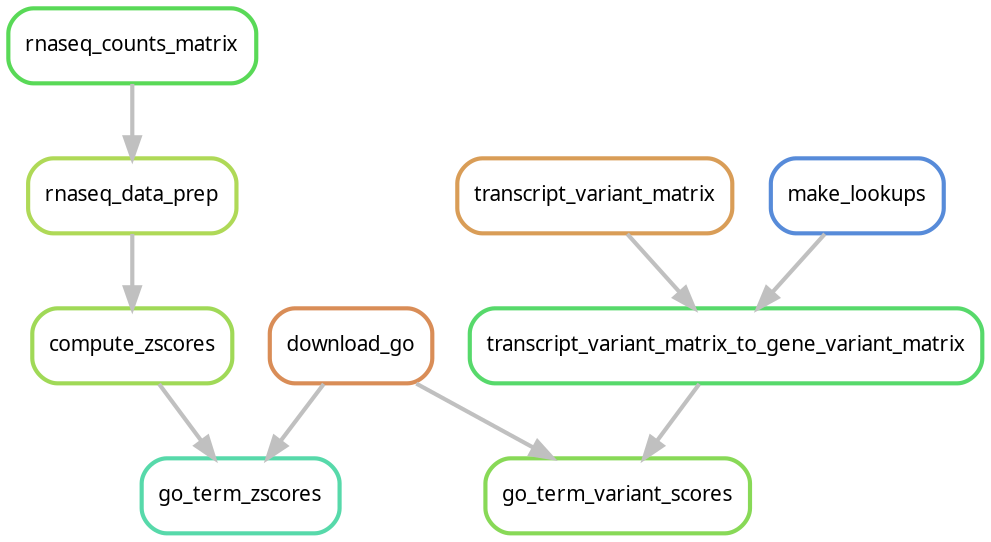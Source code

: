digraph snakemake_dag {
    graph[bgcolor=white, margin=0];
    node[shape=box, style=rounded, fontname=sans,                 fontsize=10, penwidth=2];
    edge[penwidth=2, color=grey];
	0[label = "rnaseq_counts_matrix", color = "0.33 0.6 0.85", style="rounded"];
	1[label = "compute_zscores", color = "0.24 0.6 0.85", style="rounded"];
	2[label = "transcript_variant_matrix_to_gene_variant_matrix", color = "0.36 0.6 0.85", style="rounded"];
	3[label = "transcript_variant_matrix", color = "0.09 0.6 0.85", style="rounded"];
	4[label = "download_go", color = "0.07 0.6 0.85", style="rounded"];
	5[label = "go_term_variant_scores", color = "0.27 0.6 0.85", style="rounded"];
	6[label = "rnaseq_data_prep", color = "0.22 0.6 0.85", style="rounded"];
	7[label = "go_term_zscores", color = "0.44 0.6 0.85", style="rounded"];
	8[label = "make_lookups", color = "0.60 0.6 0.85", style="rounded"];
	6 -> 1
	8 -> 2
	3 -> 2
	2 -> 5
	4 -> 5
	0 -> 6
	1 -> 7
	4 -> 7
}            
